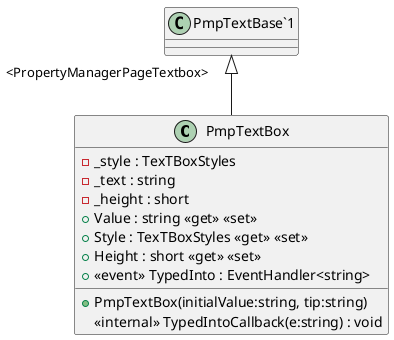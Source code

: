 @startuml
class PmpTextBox {
    - _style : TexTBoxStyles
    - _text : string
    - _height : short
    + PmpTextBox(initialValue:string, tip:string)
    + Value : string <<get>> <<set>>
    + Style : TexTBoxStyles <<get>> <<set>>
    + Height : short <<get>> <<set>>
    <<internal>> TypedIntoCallback(e:string) : void
    +  <<event>> TypedInto : EventHandler<string> 
}
"PmpTextBase`1" "<PropertyManagerPageTextbox>" <|-- PmpTextBox
@enduml
